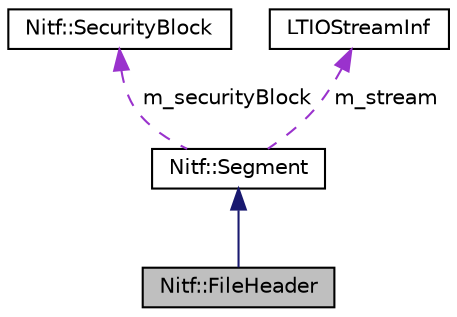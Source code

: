 digraph "Nitf::FileHeader"
{
  bgcolor="transparent";
  edge [fontname="Helvetica",fontsize="10",labelfontname="Helvetica",labelfontsize="10"];
  node [fontname="Helvetica",fontsize="10",shape=record];
  Node1 [label="Nitf::FileHeader",height=0.2,width=0.4,color="black", fillcolor="grey75", style="filled" fontcolor="black"];
  Node2 -> Node1 [dir="back",color="midnightblue",fontsize="10",style="solid",fontname="Helvetica"];
  Node2 [label="Nitf::Segment",height=0.2,width=0.4,color="black",URL="$a00121.html",tooltip="base class for segment data in an NITF file "];
  Node3 -> Node2 [dir="back",color="darkorchid3",fontsize="10",style="dashed",label=" m_securityBlock" ,fontname="Helvetica"];
  Node3 [label="Nitf::SecurityBlock",height=0.2,width=0.4,color="black",URL="$a00119.html",tooltip="container for security-related metadata "];
  Node4 -> Node2 [dir="back",color="darkorchid3",fontsize="10",style="dashed",label=" m_stream" ,fontname="Helvetica"];
  Node4 [label="LTIOStreamInf",height=0.2,width=0.4,color="black",URL="$a00073.html",tooltip="Abstract definition of a stream. "];
}
